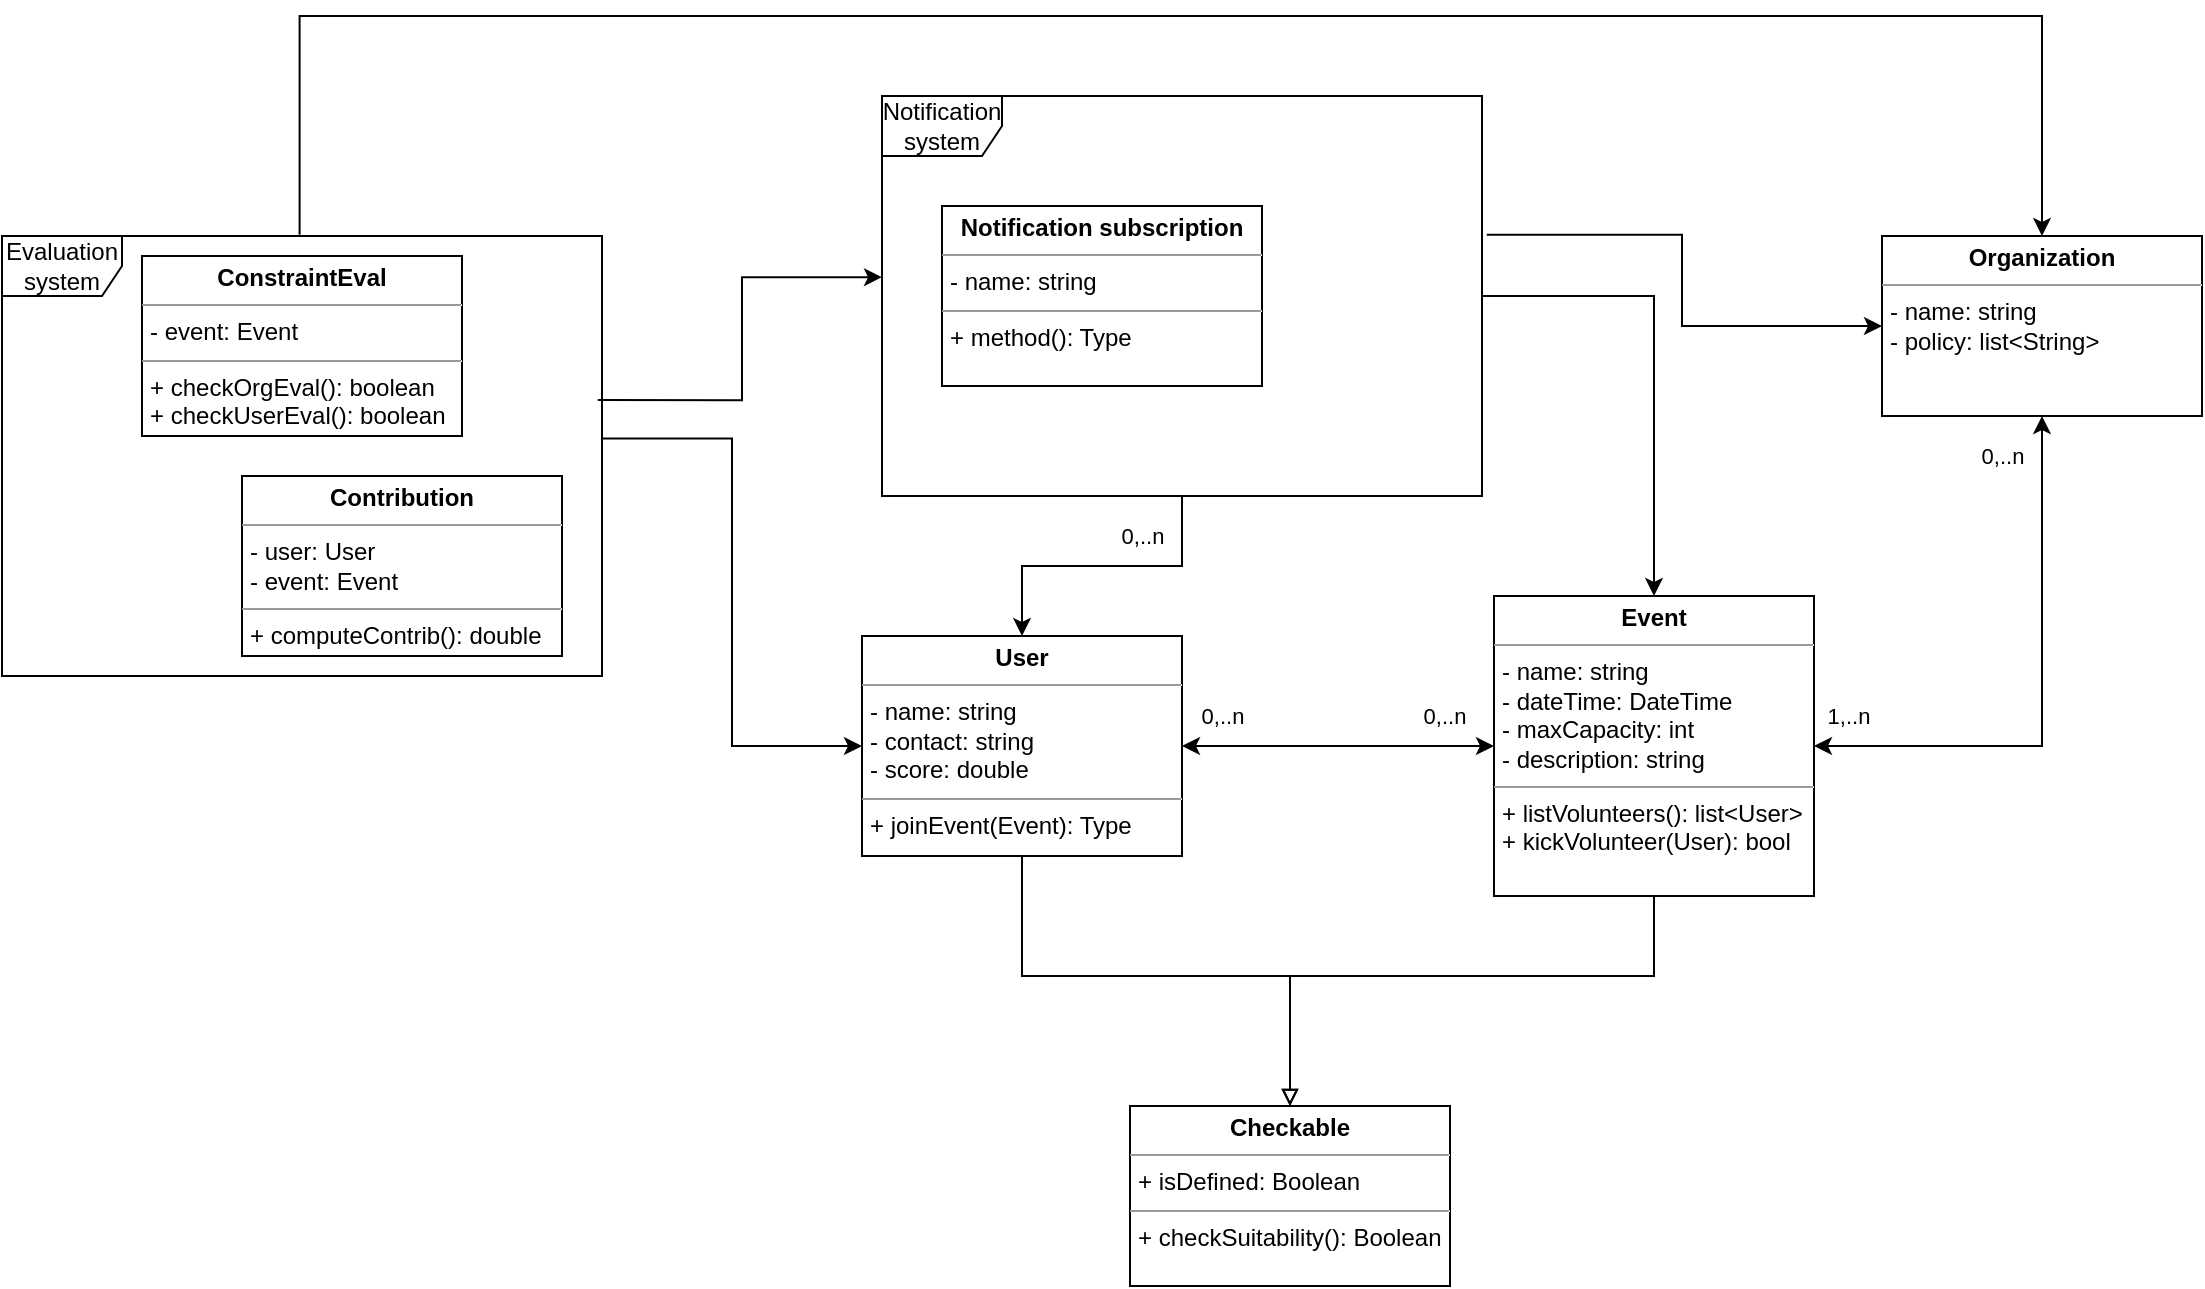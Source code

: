 <mxfile version="21.2.3" type="github">
  <diagram name="Pagina-1" id="J8G7F-VVHmofS4jds_gC">
    <mxGraphModel dx="1669" dy="523" grid="1" gridSize="10" guides="1" tooltips="1" connect="1" arrows="1" fold="1" page="1" pageScale="1" pageWidth="827" pageHeight="1169" math="0" shadow="0">
      <root>
        <mxCell id="0" />
        <mxCell id="1" parent="0" />
        <mxCell id="OPq78O7QUzrDkV6cDNBR-7" style="edgeStyle=orthogonalEdgeStyle;rounded=0;orthogonalLoop=1;jettySize=auto;html=1;exitX=0.5;exitY=1;exitDx=0;exitDy=0;entryX=0.5;entryY=0;entryDx=0;entryDy=0;endArrow=block;endFill=0;" edge="1" parent="1" source="OPq78O7QUzrDkV6cDNBR-1" target="OPq78O7QUzrDkV6cDNBR-6">
          <mxGeometry relative="1" as="geometry">
            <Array as="points">
              <mxPoint x="200" y="520" />
              <mxPoint x="334" y="520" />
            </Array>
          </mxGeometry>
        </mxCell>
        <mxCell id="OPq78O7QUzrDkV6cDNBR-1" value="&lt;p style=&quot;margin:0px;margin-top:4px;text-align:center;&quot;&gt;&lt;b&gt;User&lt;/b&gt;&lt;/p&gt;&lt;hr size=&quot;1&quot;&gt;&lt;p style=&quot;margin:0px;margin-left:4px;&quot;&gt;- name: string&lt;/p&gt;&lt;p style=&quot;margin:0px;margin-left:4px;&quot;&gt;- contact: string&lt;br&gt;&lt;/p&gt;&lt;p style=&quot;margin:0px;margin-left:4px;&quot;&gt;- score: double&lt;br&gt;&lt;/p&gt;&lt;hr size=&quot;1&quot;&gt;&lt;p style=&quot;margin:0px;margin-left:4px;&quot;&gt;+ joinEvent(Event): Type&lt;/p&gt;" style="verticalAlign=top;align=left;overflow=fill;fontSize=12;fontFamily=Helvetica;html=1;whiteSpace=wrap;" vertex="1" parent="1">
          <mxGeometry x="120" y="350" width="160" height="110" as="geometry" />
        </mxCell>
        <mxCell id="OPq78O7QUzrDkV6cDNBR-8" style="edgeStyle=orthogonalEdgeStyle;rounded=0;orthogonalLoop=1;jettySize=auto;html=1;exitX=0.5;exitY=1;exitDx=0;exitDy=0;endArrow=block;endFill=0;" edge="1" parent="1" source="OPq78O7QUzrDkV6cDNBR-2" target="OPq78O7QUzrDkV6cDNBR-6">
          <mxGeometry relative="1" as="geometry">
            <Array as="points">
              <mxPoint x="516" y="520" />
              <mxPoint x="334" y="520" />
            </Array>
          </mxGeometry>
        </mxCell>
        <mxCell id="OPq78O7QUzrDkV6cDNBR-9" style="edgeStyle=orthogonalEdgeStyle;rounded=0;orthogonalLoop=1;jettySize=auto;html=1;exitX=0;exitY=0.5;exitDx=0;exitDy=0;startArrow=classic;startFill=1;" edge="1" parent="1" source="OPq78O7QUzrDkV6cDNBR-2" target="OPq78O7QUzrDkV6cDNBR-1">
          <mxGeometry relative="1" as="geometry" />
        </mxCell>
        <mxCell id="OPq78O7QUzrDkV6cDNBR-10" value="0,..n" style="edgeLabel;html=1;align=center;verticalAlign=middle;resizable=0;points=[];" vertex="1" connectable="0" parent="OPq78O7QUzrDkV6cDNBR-9">
          <mxGeometry x="-0.237" y="-1" relative="1" as="geometry">
            <mxPoint x="34" y="-14" as="offset" />
          </mxGeometry>
        </mxCell>
        <mxCell id="OPq78O7QUzrDkV6cDNBR-26" value="0,..n" style="edgeLabel;html=1;align=center;verticalAlign=middle;resizable=0;points=[];" vertex="1" connectable="0" parent="OPq78O7QUzrDkV6cDNBR-9">
          <mxGeometry x="-0.237" y="-1" relative="1" as="geometry">
            <mxPoint x="-77" y="-14" as="offset" />
          </mxGeometry>
        </mxCell>
        <mxCell id="OPq78O7QUzrDkV6cDNBR-27" value="0,..n" style="edgeLabel;html=1;align=center;verticalAlign=middle;resizable=0;points=[];" vertex="1" connectable="0" parent="OPq78O7QUzrDkV6cDNBR-9">
          <mxGeometry x="-0.237" y="-1" relative="1" as="geometry">
            <mxPoint x="-117" y="-104" as="offset" />
          </mxGeometry>
        </mxCell>
        <mxCell id="OPq78O7QUzrDkV6cDNBR-28" style="edgeStyle=orthogonalEdgeStyle;rounded=0;orthogonalLoop=1;jettySize=auto;html=1;exitX=1;exitY=0.5;exitDx=0;exitDy=0;entryX=0.5;entryY=1;entryDx=0;entryDy=0;startArrow=classic;startFill=1;" edge="1" parent="1" source="OPq78O7QUzrDkV6cDNBR-2" target="OPq78O7QUzrDkV6cDNBR-11">
          <mxGeometry relative="1" as="geometry" />
        </mxCell>
        <mxCell id="OPq78O7QUzrDkV6cDNBR-29" value="1,..n" style="edgeLabel;html=1;align=center;verticalAlign=middle;resizable=0;points=[];" vertex="1" connectable="0" parent="OPq78O7QUzrDkV6cDNBR-28">
          <mxGeometry x="-0.878" y="2" relative="1" as="geometry">
            <mxPoint y="-13" as="offset" />
          </mxGeometry>
        </mxCell>
        <mxCell id="OPq78O7QUzrDkV6cDNBR-30" value="0,..n" style="edgeLabel;html=1;align=center;verticalAlign=middle;resizable=0;points=[];" vertex="1" connectable="0" parent="OPq78O7QUzrDkV6cDNBR-28">
          <mxGeometry x="-0.878" y="2" relative="1" as="geometry">
            <mxPoint x="77" y="-143" as="offset" />
          </mxGeometry>
        </mxCell>
        <mxCell id="OPq78O7QUzrDkV6cDNBR-2" value="&lt;p style=&quot;margin:0px;margin-top:4px;text-align:center;&quot;&gt;&lt;b&gt;Event&lt;/b&gt;&lt;/p&gt;&lt;hr size=&quot;1&quot;&gt;&lt;p style=&quot;margin:0px;margin-left:4px;&quot;&gt;- name: string&lt;/p&gt;&lt;p style=&quot;margin:0px;margin-left:4px;&quot;&gt;- dateTime: DateTime&lt;br&gt;&lt;/p&gt;&lt;p style=&quot;margin:0px;margin-left:4px;&quot;&gt;- maxCapacity: int&lt;br&gt;&lt;/p&gt;&lt;p style=&quot;margin:0px;margin-left:4px;&quot;&gt;- description: string&lt;/p&gt;&lt;hr size=&quot;1&quot;&gt;&lt;p style=&quot;margin:0px;margin-left:4px;&quot;&gt;+ listVolunteers(): list&amp;lt;User&amp;gt;&lt;/p&gt;&lt;p style=&quot;margin:0px;margin-left:4px;&quot;&gt;+ kickVolunteer(User): bool&lt;/p&gt;" style="verticalAlign=top;align=left;overflow=fill;fontSize=12;fontFamily=Helvetica;html=1;whiteSpace=wrap;" vertex="1" parent="1">
          <mxGeometry x="436" y="330" width="160" height="150" as="geometry" />
        </mxCell>
        <mxCell id="OPq78O7QUzrDkV6cDNBR-6" value="&lt;p style=&quot;margin:0px;margin-top:4px;text-align:center;&quot;&gt;&lt;b&gt;Checkable&lt;/b&gt;&lt;/p&gt;&lt;hr size=&quot;1&quot;&gt;&lt;p style=&quot;margin:0px;margin-left:4px;&quot;&gt;+ isDefined: Boolean&lt;/p&gt;&lt;hr size=&quot;1&quot;&gt;&lt;p style=&quot;margin:0px;margin-left:4px;&quot;&gt;+ checkSuitability(): Boolean&lt;/p&gt;" style="verticalAlign=top;align=left;overflow=fill;fontSize=12;fontFamily=Helvetica;html=1;whiteSpace=wrap;" vertex="1" parent="1">
          <mxGeometry x="254" y="585" width="160" height="90" as="geometry" />
        </mxCell>
        <mxCell id="OPq78O7QUzrDkV6cDNBR-11" value="&lt;p style=&quot;margin:0px;margin-top:4px;text-align:center;&quot;&gt;&lt;b&gt;Organization&lt;/b&gt;&lt;/p&gt;&lt;hr size=&quot;1&quot;&gt;&lt;p style=&quot;margin:0px;margin-left:4px;&quot;&gt;- name: string&lt;/p&gt;&lt;p style=&quot;margin:0px;margin-left:4px;&quot;&gt;- policy: list&amp;lt;String&amp;gt;&lt;/p&gt;" style="verticalAlign=top;align=left;overflow=fill;fontSize=12;fontFamily=Helvetica;html=1;whiteSpace=wrap;" vertex="1" parent="1">
          <mxGeometry x="630" y="150" width="160" height="90" as="geometry" />
        </mxCell>
        <mxCell id="OPq78O7QUzrDkV6cDNBR-13" value="" style="edgeStyle=orthogonalEdgeStyle;rounded=0;orthogonalLoop=1;jettySize=auto;html=1;" edge="1" parent="1" source="OPq78O7QUzrDkV6cDNBR-12" target="OPq78O7QUzrDkV6cDNBR-1">
          <mxGeometry relative="1" as="geometry" />
        </mxCell>
        <mxCell id="OPq78O7QUzrDkV6cDNBR-15" value="" style="edgeStyle=orthogonalEdgeStyle;rounded=0;orthogonalLoop=1;jettySize=auto;html=1;entryX=0.5;entryY=0;entryDx=0;entryDy=0;" edge="1" parent="1" source="OPq78O7QUzrDkV6cDNBR-12" target="OPq78O7QUzrDkV6cDNBR-2">
          <mxGeometry relative="1" as="geometry">
            <mxPoint x="476" y="200" as="targetPoint" />
          </mxGeometry>
        </mxCell>
        <mxCell id="OPq78O7QUzrDkV6cDNBR-17" value="" style="edgeStyle=orthogonalEdgeStyle;rounded=0;orthogonalLoop=1;jettySize=auto;html=1;entryX=0;entryY=0.5;entryDx=0;entryDy=0;exitX=1.008;exitY=0.347;exitDx=0;exitDy=0;exitPerimeter=0;" edge="1" parent="1" source="OPq78O7QUzrDkV6cDNBR-12" target="OPq78O7QUzrDkV6cDNBR-11">
          <mxGeometry relative="1" as="geometry">
            <mxPoint x="600" y="180" as="targetPoint" />
          </mxGeometry>
        </mxCell>
        <mxCell id="OPq78O7QUzrDkV6cDNBR-12" value="Notification system" style="shape=umlFrame;whiteSpace=wrap;html=1;pointerEvents=0;" vertex="1" parent="1">
          <mxGeometry x="130" y="80" width="300" height="200" as="geometry" />
        </mxCell>
        <mxCell id="OPq78O7QUzrDkV6cDNBR-18" value="Evaluation&lt;br&gt;system" style="shape=umlFrame;whiteSpace=wrap;html=1;pointerEvents=0;" vertex="1" parent="1">
          <mxGeometry x="-310" y="150" width="300" height="220" as="geometry" />
        </mxCell>
        <mxCell id="OPq78O7QUzrDkV6cDNBR-19" value="" style="edgeStyle=orthogonalEdgeStyle;rounded=0;orthogonalLoop=1;jettySize=auto;html=1;exitX=1;exitY=0.46;exitDx=0;exitDy=0;exitPerimeter=0;entryX=0;entryY=0.5;entryDx=0;entryDy=0;" edge="1" parent="1" source="OPq78O7QUzrDkV6cDNBR-18" target="OPq78O7QUzrDkV6cDNBR-1">
          <mxGeometry relative="1" as="geometry">
            <mxPoint x="290" y="290" as="sourcePoint" />
            <mxPoint x="210" y="360" as="targetPoint" />
          </mxGeometry>
        </mxCell>
        <mxCell id="OPq78O7QUzrDkV6cDNBR-20" value="" style="edgeStyle=orthogonalEdgeStyle;rounded=0;orthogonalLoop=1;jettySize=auto;html=1;exitX=0.993;exitY=0.373;exitDx=0;exitDy=0;exitPerimeter=0;entryX=0;entryY=0.453;entryDx=0;entryDy=0;entryPerimeter=0;" edge="1" parent="1" source="OPq78O7QUzrDkV6cDNBR-18" target="OPq78O7QUzrDkV6cDNBR-12">
          <mxGeometry relative="1" as="geometry">
            <mxPoint y="272" as="sourcePoint" />
            <mxPoint x="130" y="405" as="targetPoint" />
          </mxGeometry>
        </mxCell>
        <mxCell id="OPq78O7QUzrDkV6cDNBR-21" value="&lt;p style=&quot;margin:0px;margin-top:4px;text-align:center;&quot;&gt;&lt;b&gt;Notification subscription&lt;/b&gt;&lt;/p&gt;&lt;hr size=&quot;1&quot;&gt;&lt;p style=&quot;margin:0px;margin-left:4px;&quot;&gt;- name: string&lt;/p&gt;&lt;hr size=&quot;1&quot;&gt;&lt;p style=&quot;margin:0px;margin-left:4px;&quot;&gt;+ method(): Type&lt;/p&gt;" style="verticalAlign=top;align=left;overflow=fill;fontSize=12;fontFamily=Helvetica;html=1;whiteSpace=wrap;" vertex="1" parent="1">
          <mxGeometry x="160" y="135" width="160" height="90" as="geometry" />
        </mxCell>
        <mxCell id="OPq78O7QUzrDkV6cDNBR-22" value="&lt;p style=&quot;margin:0px;margin-top:4px;text-align:center;&quot;&gt;&lt;b&gt;Contribution&lt;/b&gt;&lt;/p&gt;&lt;hr size=&quot;1&quot;&gt;&lt;p style=&quot;margin:0px;margin-left:4px;&quot;&gt;- user: User&lt;/p&gt;&lt;p style=&quot;margin:0px;margin-left:4px;&quot;&gt;- event: Event&lt;/p&gt;&lt;hr size=&quot;1&quot;&gt;&lt;p style=&quot;margin:0px;margin-left:4px;&quot;&gt;+ computeContrib(): double&lt;/p&gt;" style="verticalAlign=top;align=left;overflow=fill;fontSize=12;fontFamily=Helvetica;html=1;whiteSpace=wrap;" vertex="1" parent="1">
          <mxGeometry x="-190" y="270" width="160" height="90" as="geometry" />
        </mxCell>
        <mxCell id="OPq78O7QUzrDkV6cDNBR-23" value="" style="edgeStyle=orthogonalEdgeStyle;rounded=0;orthogonalLoop=1;jettySize=auto;html=1;exitX=0.496;exitY=-0.003;exitDx=0;exitDy=0;exitPerimeter=0;entryX=0.5;entryY=0;entryDx=0;entryDy=0;" edge="1" parent="1" source="OPq78O7QUzrDkV6cDNBR-18" target="OPq78O7QUzrDkV6cDNBR-11">
          <mxGeometry relative="1" as="geometry">
            <mxPoint x="-2" y="255" as="sourcePoint" />
            <mxPoint x="140" y="181" as="targetPoint" />
            <Array as="points">
              <mxPoint x="-161" y="40" />
              <mxPoint x="710" y="40" />
            </Array>
          </mxGeometry>
        </mxCell>
        <mxCell id="OPq78O7QUzrDkV6cDNBR-24" value="&lt;p style=&quot;margin:0px;margin-top:4px;text-align:center;&quot;&gt;&lt;b&gt;ConstraintEval&lt;/b&gt;&lt;/p&gt;&lt;hr size=&quot;1&quot;&gt;&lt;p style=&quot;margin:0px;margin-left:4px;&quot;&gt;&lt;span style=&quot;background-color: initial;&quot;&gt;- event: Event&lt;/span&gt;&lt;br&gt;&lt;/p&gt;&lt;hr size=&quot;1&quot;&gt;&lt;p style=&quot;margin:0px;margin-left:4px;&quot;&gt;+ checkOrgEval(): boolean&lt;/p&gt;&lt;p style=&quot;margin:0px;margin-left:4px;&quot;&gt;+ checkUserEval(): boolean&lt;/p&gt;" style="verticalAlign=top;align=left;overflow=fill;fontSize=12;fontFamily=Helvetica;html=1;whiteSpace=wrap;" vertex="1" parent="1">
          <mxGeometry x="-240" y="160" width="160" height="90" as="geometry" />
        </mxCell>
      </root>
    </mxGraphModel>
  </diagram>
</mxfile>
